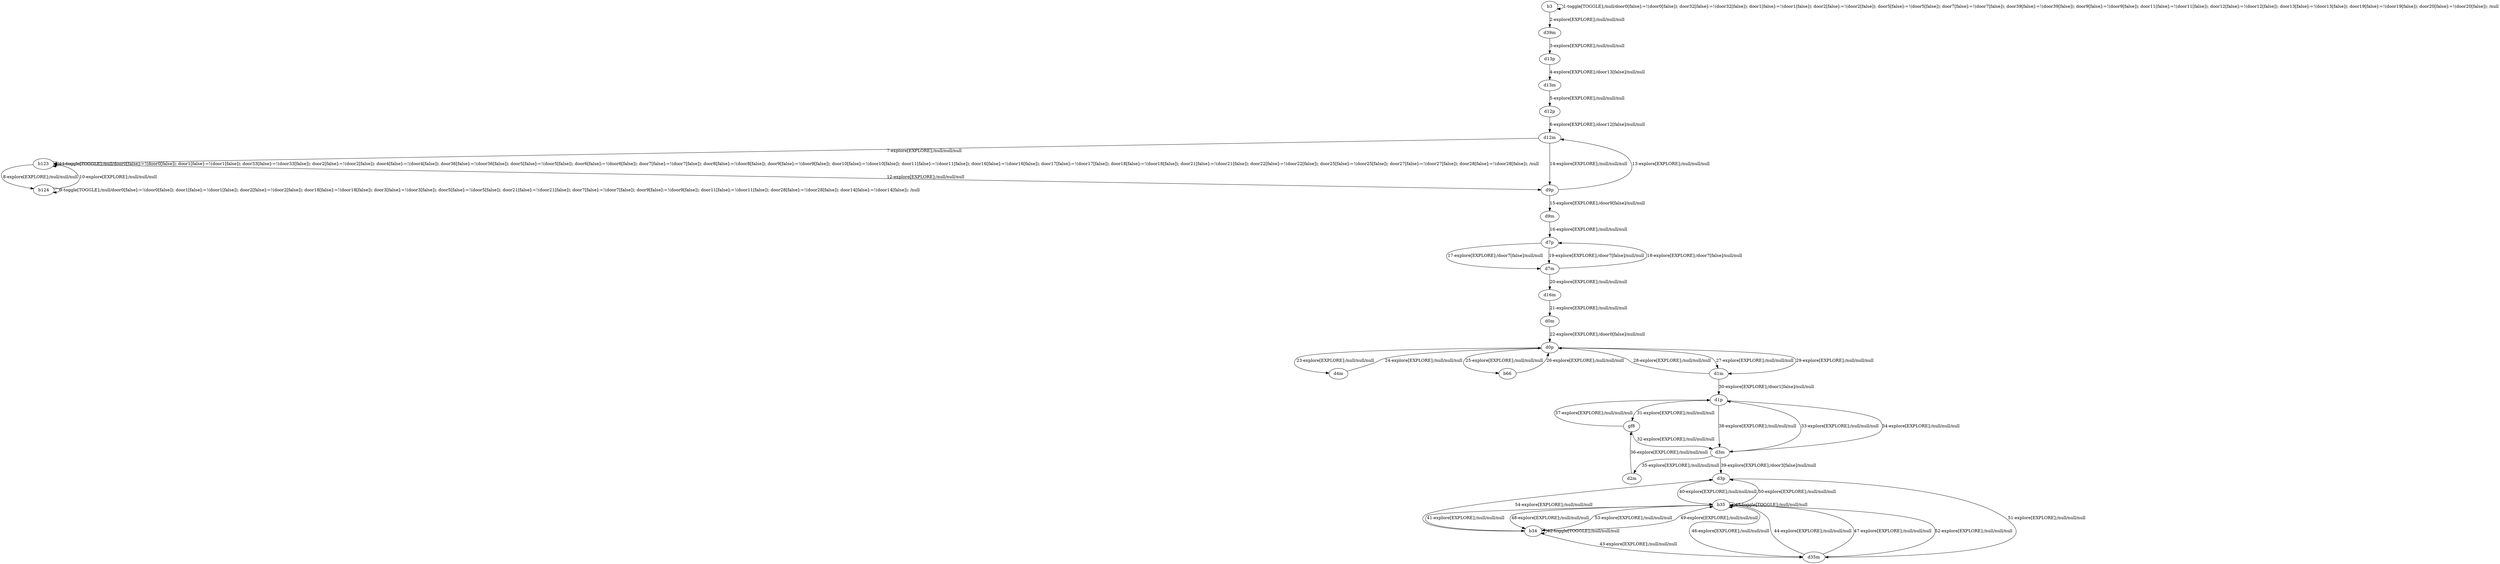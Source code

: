# Total number of goals covered by this test: 1
# b34 --> d3p

digraph g {
"b3" -> "b3" [label = "1-toggle[TOGGLE];/null/door0[false]:=!(door0[false]); door32[false]:=!(door32[false]); door1[false]:=!(door1[false]); door2[false]:=!(door2[false]); door5[false]:=!(door5[false]); door7[false]:=!(door7[false]); door39[false]:=!(door39[false]); door9[false]:=!(door9[false]); door11[false]:=!(door11[false]); door12[false]:=!(door12[false]); door13[false]:=!(door13[false]); door19[false]:=!(door19[false]); door20[false]:=!(door20[false]); /null"];
"b3" -> "d39m" [label = "2-explore[EXPLORE];/null/null/null"];
"d39m" -> "d13p" [label = "3-explore[EXPLORE];/null/null/null"];
"d13p" -> "d13m" [label = "4-explore[EXPLORE];/door13[false]/null/null"];
"d13m" -> "d12p" [label = "5-explore[EXPLORE];/null/null/null"];
"d12p" -> "d12m" [label = "6-explore[EXPLORE];/door12[false]/null/null"];
"d12m" -> "b123" [label = "7-explore[EXPLORE];/null/null/null"];
"b123" -> "b124" [label = "8-explore[EXPLORE];/null/null/null"];
"b124" -> "b124" [label = "9-toggle[TOGGLE];/null/door0[false]:=!(door0[false]); door1[false]:=!(door1[false]); door2[false]:=!(door2[false]); door18[false]:=!(door18[false]); door3[false]:=!(door3[false]); door5[false]:=!(door5[false]); door21[false]:=!(door21[false]); door7[false]:=!(door7[false]); door9[false]:=!(door9[false]); door11[false]:=!(door11[false]); door28[false]:=!(door28[false]); door14[false]:=!(door14[false]); /null"];
"b124" -> "b123" [label = "10-explore[EXPLORE];/null/null/null"];
"b123" -> "b123" [label = "11-toggle[TOGGLE];/null/door0[false]:=!(door0[false]); door1[false]:=!(door1[false]); door33[false]:=!(door33[false]); door2[false]:=!(door2[false]); door4[false]:=!(door4[false]); door36[false]:=!(door36[false]); door5[false]:=!(door5[false]); door6[false]:=!(door6[false]); door7[false]:=!(door7[false]); door8[false]:=!(door8[false]); door9[false]:=!(door9[false]); door10[false]:=!(door10[false]); door11[false]:=!(door11[false]); door16[false]:=!(door16[false]); door17[false]:=!(door17[false]); door18[false]:=!(door18[false]); door21[false]:=!(door21[false]); door22[false]:=!(door22[false]); door25[false]:=!(door25[false]); door27[false]:=!(door27[false]); door28[false]:=!(door28[false]); /null"];
"b123" -> "d9p" [label = "12-explore[EXPLORE];/null/null/null"];
"d9p" -> "d12m" [label = "13-explore[EXPLORE];/null/null/null"];
"d12m" -> "d9p" [label = "14-explore[EXPLORE];/null/null/null"];
"d9p" -> "d9m" [label = "15-explore[EXPLORE];/door9[false]/null/null"];
"d9m" -> "d7p" [label = "16-explore[EXPLORE];/null/null/null"];
"d7p" -> "d7m" [label = "17-explore[EXPLORE];/door7[false]/null/null"];
"d7m" -> "d7p" [label = "18-explore[EXPLORE];/door7[false]/null/null"];
"d7p" -> "d7m" [label = "19-explore[EXPLORE];/door7[false]/null/null"];
"d7m" -> "d16m" [label = "20-explore[EXPLORE];/null/null/null"];
"d16m" -> "d0m" [label = "21-explore[EXPLORE];/null/null/null"];
"d0m" -> "d0p" [label = "22-explore[EXPLORE];/door0[false]/null/null"];
"d0p" -> "d4m" [label = "23-explore[EXPLORE];/null/null/null"];
"d4m" -> "d0p" [label = "24-explore[EXPLORE];/null/null/null"];
"d0p" -> "b66" [label = "25-explore[EXPLORE];/null/null/null"];
"b66" -> "d0p" [label = "26-explore[EXPLORE];/null/null/null"];
"d0p" -> "d1m" [label = "27-explore[EXPLORE];/null/null/null"];
"d1m" -> "d0p" [label = "28-explore[EXPLORE];/null/null/null"];
"d0p" -> "d1m" [label = "29-explore[EXPLORE];/null/null/null"];
"d1m" -> "d1p" [label = "30-explore[EXPLORE];/door1[false]/null/null"];
"d1p" -> "gf8" [label = "31-explore[EXPLORE];/null/null/null"];
"gf8" -> "d3m" [label = "32-explore[EXPLORE];/null/null/null"];
"d3m" -> "d1p" [label = "33-explore[EXPLORE];/null/null/null"];
"d1p" -> "d3m" [label = "34-explore[EXPLORE];/null/null/null"];
"d3m" -> "d2m" [label = "35-explore[EXPLORE];/null/null/null"];
"d2m" -> "gf8" [label = "36-explore[EXPLORE];/null/null/null"];
"gf8" -> "d1p" [label = "37-explore[EXPLORE];/null/null/null"];
"d1p" -> "d3m" [label = "38-explore[EXPLORE];/null/null/null"];
"d3m" -> "d3p" [label = "39-explore[EXPLORE];/door3[false]/null/null"];
"d3p" -> "b35" [label = "40-explore[EXPLORE];/null/null/null"];
"b35" -> "b34" [label = "41-explore[EXPLORE];/null/null/null"];
"b34" -> "b34" [label = "42-toggle[TOGGLE];/null/null/null"];
"b34" -> "d35m" [label = "43-explore[EXPLORE];/null/null/null"];
"d35m" -> "b35" [label = "44-explore[EXPLORE];/null/null/null"];
"b35" -> "b35" [label = "45-toggle[TOGGLE];/null/null/null"];
"b35" -> "d35m" [label = "46-explore[EXPLORE];/null/null/null"];
"d35m" -> "b35" [label = "47-explore[EXPLORE];/null/null/null"];
"b35" -> "b34" [label = "48-explore[EXPLORE];/null/null/null"];
"b34" -> "b35" [label = "49-explore[EXPLORE];/null/null/null"];
"b35" -> "d3p" [label = "50-explore[EXPLORE];/null/null/null"];
"d3p" -> "d35m" [label = "51-explore[EXPLORE];/null/null/null"];
"d35m" -> "b35" [label = "52-explore[EXPLORE];/null/null/null"];
"b35" -> "b34" [label = "53-explore[EXPLORE];/null/null/null"];
"b34" -> "d3p" [label = "54-explore[EXPLORE];/null/null/null"];
}